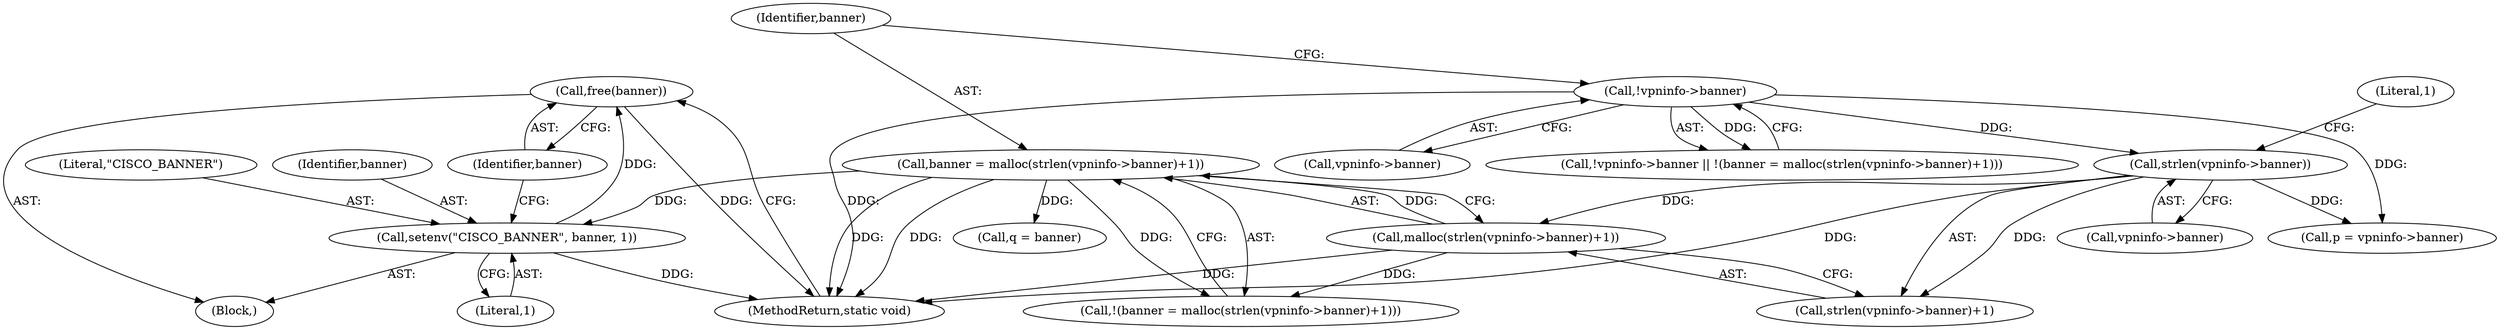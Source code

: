 digraph "0_infradead_14cae65318d3ef1f7d449e463b72b6934e82f1c2@API" {
"1000189" [label="(Call,free(banner))"];
"1000185" [label="(Call,setenv(\"CISCO_BANNER\", banner, 1))"];
"1000113" [label="(Call,banner = malloc(strlen(vpninfo->banner)+1))"];
"1000115" [label="(Call,malloc(strlen(vpninfo->banner)+1))"];
"1000117" [label="(Call,strlen(vpninfo->banner))"];
"1000108" [label="(Call,!vpninfo->banner)"];
"1000191" [label="(MethodReturn,static void)"];
"1000112" [label="(Call,!(banner = malloc(strlen(vpninfo->banner)+1)))"];
"1000114" [label="(Identifier,banner)"];
"1000189" [label="(Call,free(banner))"];
"1000190" [label="(Identifier,banner)"];
"1000188" [label="(Literal,1)"];
"1000109" [label="(Call,vpninfo->banner)"];
"1000187" [label="(Identifier,banner)"];
"1000126" [label="(Call,p = vpninfo->banner)"];
"1000113" [label="(Call,banner = malloc(strlen(vpninfo->banner)+1))"];
"1000117" [label="(Call,strlen(vpninfo->banner))"];
"1000185" [label="(Call,setenv(\"CISCO_BANNER\", banner, 1))"];
"1000107" [label="(Call,!vpninfo->banner || !(banner = malloc(strlen(vpninfo->banner)+1)))"];
"1000108" [label="(Call,!vpninfo->banner)"];
"1000121" [label="(Literal,1)"];
"1000115" [label="(Call,malloc(strlen(vpninfo->banner)+1))"];
"1000116" [label="(Call,strlen(vpninfo->banner)+1)"];
"1000102" [label="(Block,)"];
"1000186" [label="(Literal,\"CISCO_BANNER\")"];
"1000118" [label="(Call,vpninfo->banner)"];
"1000131" [label="(Call,q = banner)"];
"1000189" -> "1000102"  [label="AST: "];
"1000189" -> "1000190"  [label="CFG: "];
"1000190" -> "1000189"  [label="AST: "];
"1000191" -> "1000189"  [label="CFG: "];
"1000189" -> "1000191"  [label="DDG: "];
"1000185" -> "1000189"  [label="DDG: "];
"1000185" -> "1000102"  [label="AST: "];
"1000185" -> "1000188"  [label="CFG: "];
"1000186" -> "1000185"  [label="AST: "];
"1000187" -> "1000185"  [label="AST: "];
"1000188" -> "1000185"  [label="AST: "];
"1000190" -> "1000185"  [label="CFG: "];
"1000185" -> "1000191"  [label="DDG: "];
"1000113" -> "1000185"  [label="DDG: "];
"1000113" -> "1000112"  [label="AST: "];
"1000113" -> "1000115"  [label="CFG: "];
"1000114" -> "1000113"  [label="AST: "];
"1000115" -> "1000113"  [label="AST: "];
"1000112" -> "1000113"  [label="CFG: "];
"1000113" -> "1000191"  [label="DDG: "];
"1000113" -> "1000191"  [label="DDG: "];
"1000113" -> "1000112"  [label="DDG: "];
"1000115" -> "1000113"  [label="DDG: "];
"1000113" -> "1000131"  [label="DDG: "];
"1000115" -> "1000116"  [label="CFG: "];
"1000116" -> "1000115"  [label="AST: "];
"1000115" -> "1000191"  [label="DDG: "];
"1000115" -> "1000112"  [label="DDG: "];
"1000117" -> "1000115"  [label="DDG: "];
"1000117" -> "1000116"  [label="AST: "];
"1000117" -> "1000118"  [label="CFG: "];
"1000118" -> "1000117"  [label="AST: "];
"1000121" -> "1000117"  [label="CFG: "];
"1000117" -> "1000191"  [label="DDG: "];
"1000117" -> "1000116"  [label="DDG: "];
"1000108" -> "1000117"  [label="DDG: "];
"1000117" -> "1000126"  [label="DDG: "];
"1000108" -> "1000107"  [label="AST: "];
"1000108" -> "1000109"  [label="CFG: "];
"1000109" -> "1000108"  [label="AST: "];
"1000114" -> "1000108"  [label="CFG: "];
"1000107" -> "1000108"  [label="CFG: "];
"1000108" -> "1000191"  [label="DDG: "];
"1000108" -> "1000107"  [label="DDG: "];
"1000108" -> "1000126"  [label="DDG: "];
}
